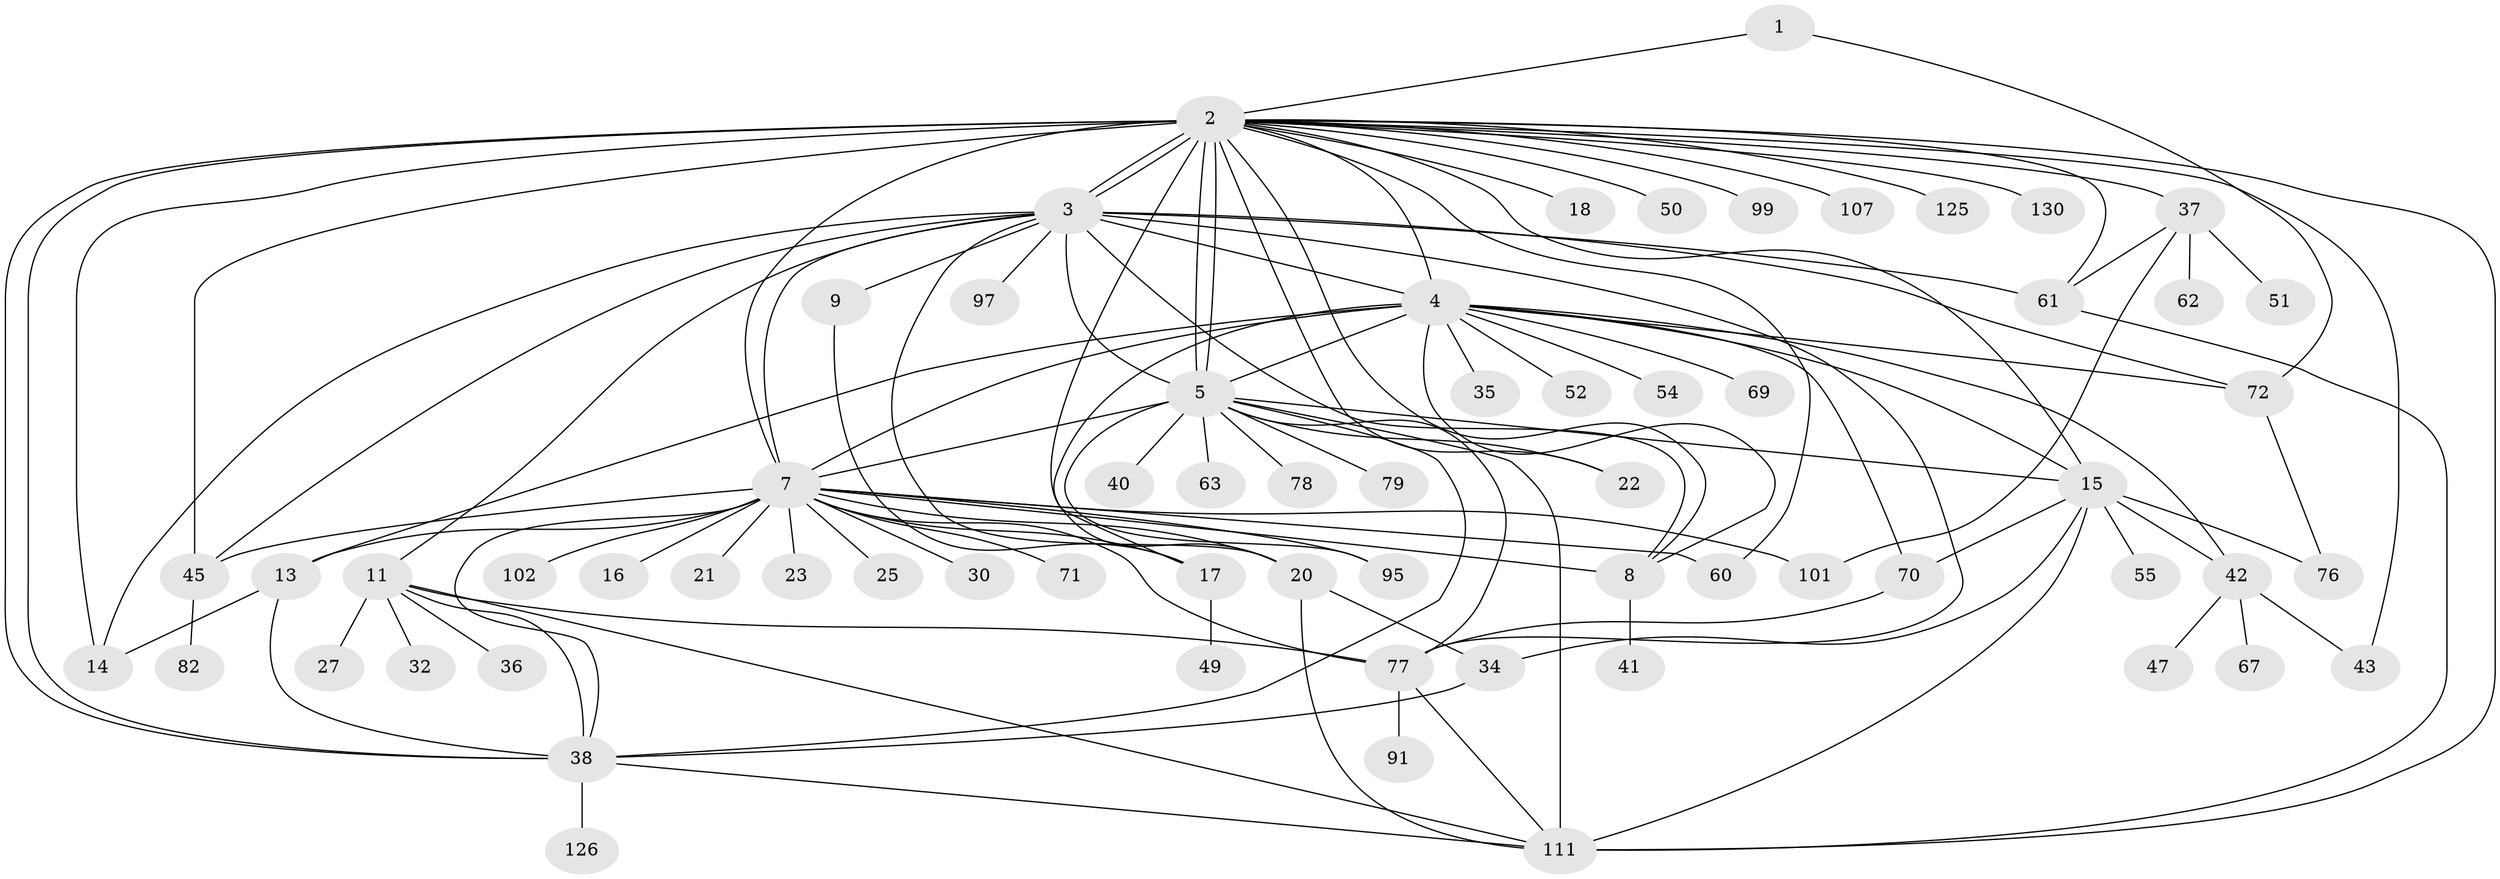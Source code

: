 // original degree distribution, {5: 0.06153846153846154, 32: 0.007692307692307693, 12: 0.015384615384615385, 10: 0.015384615384615385, 21: 0.007692307692307693, 22: 0.007692307692307693, 6: 0.038461538461538464, 2: 0.16923076923076924, 7: 0.023076923076923078, 8: 0.03076923076923077, 3: 0.13846153846153847, 1: 0.4461538461538462, 4: 0.038461538461538464}
// Generated by graph-tools (version 1.1) at 2025/14/03/09/25 04:14:24]
// undirected, 65 vertices, 116 edges
graph export_dot {
graph [start="1"]
  node [color=gray90,style=filled];
  1 [super="+48+89+116"];
  2 [super="+12+73"];
  3 [super="+83+98+114+29+81"];
  4 [super="+10+6"];
  5 [super="+28+80+44+46+53+39+33"];
  7 [super="+64+65+31+19+90+88"];
  8 [super="+103"];
  9;
  11 [super="+85"];
  13 [super="+119+108+59"];
  14 [super="+84"];
  15 [super="+26"];
  16;
  17;
  18;
  20 [super="+113+92+24"];
  21;
  22;
  23;
  25;
  27;
  30;
  32;
  34;
  35;
  36;
  37;
  38;
  40;
  41;
  42 [super="+66+57+105+110"];
  43;
  45 [super="+124+75"];
  47;
  49;
  50;
  51;
  52 [super="+93"];
  54;
  55;
  60 [super="+118"];
  61 [super="+74"];
  62;
  63;
  67 [super="+109"];
  69;
  70;
  71;
  72;
  76;
  77;
  78;
  79;
  82;
  91;
  95 [super="+96"];
  97;
  99;
  101;
  102;
  107;
  111 [super="+128"];
  125;
  126;
  130;
  1 -- 2;
  1 -- 72;
  2 -- 3 [weight=4];
  2 -- 3;
  2 -- 5 [weight=3];
  2 -- 5;
  2 -- 7 [weight=3];
  2 -- 8 [weight=2];
  2 -- 20;
  2 -- 22;
  2 -- 37;
  2 -- 38 [weight=2];
  2 -- 38;
  2 -- 43;
  2 -- 45 [weight=2];
  2 -- 50;
  2 -- 60;
  2 -- 107;
  2 -- 125;
  2 -- 111 [weight=2];
  2 -- 18;
  2 -- 99;
  2 -- 4;
  2 -- 130;
  2 -- 61;
  2 -- 15;
  2 -- 14 [weight=2];
  3 -- 4 [weight=2];
  3 -- 9;
  3 -- 11;
  3 -- 20 [weight=3];
  3 -- 61;
  3 -- 5;
  3 -- 14;
  3 -- 7 [weight=2];
  3 -- 97;
  3 -- 8;
  3 -- 45;
  3 -- 72;
  3 -- 77;
  4 -- 5 [weight=2];
  4 -- 52;
  4 -- 54;
  4 -- 69;
  4 -- 70;
  4 -- 42;
  4 -- 17;
  4 -- 72;
  4 -- 13;
  4 -- 8;
  4 -- 7;
  4 -- 35;
  4 -- 15;
  5 -- 7 [weight=4];
  5 -- 38;
  5 -- 40;
  5 -- 63;
  5 -- 77;
  5 -- 78;
  5 -- 79;
  5 -- 111;
  5 -- 22;
  5 -- 95;
  5 -- 15;
  7 -- 13;
  7 -- 16;
  7 -- 17;
  7 -- 20;
  7 -- 23 [weight=2];
  7 -- 25;
  7 -- 30;
  7 -- 71;
  7 -- 77;
  7 -- 8;
  7 -- 101;
  7 -- 102;
  7 -- 45;
  7 -- 21;
  7 -- 60;
  7 -- 95;
  7 -- 38;
  8 -- 41;
  9 -- 17;
  11 -- 27;
  11 -- 32;
  11 -- 36;
  11 -- 38;
  11 -- 77;
  11 -- 111;
  13 -- 14;
  13 -- 38;
  15 -- 34;
  15 -- 70;
  15 -- 76;
  15 -- 42;
  15 -- 111;
  15 -- 55;
  17 -- 49;
  20 -- 34;
  20 -- 111;
  34 -- 38;
  37 -- 51;
  37 -- 61;
  37 -- 62;
  37 -- 101;
  38 -- 126;
  38 -- 111;
  42 -- 43;
  42 -- 47;
  42 -- 67;
  45 -- 82;
  61 -- 111;
  70 -- 77;
  72 -- 76;
  77 -- 91;
  77 -- 111;
}
